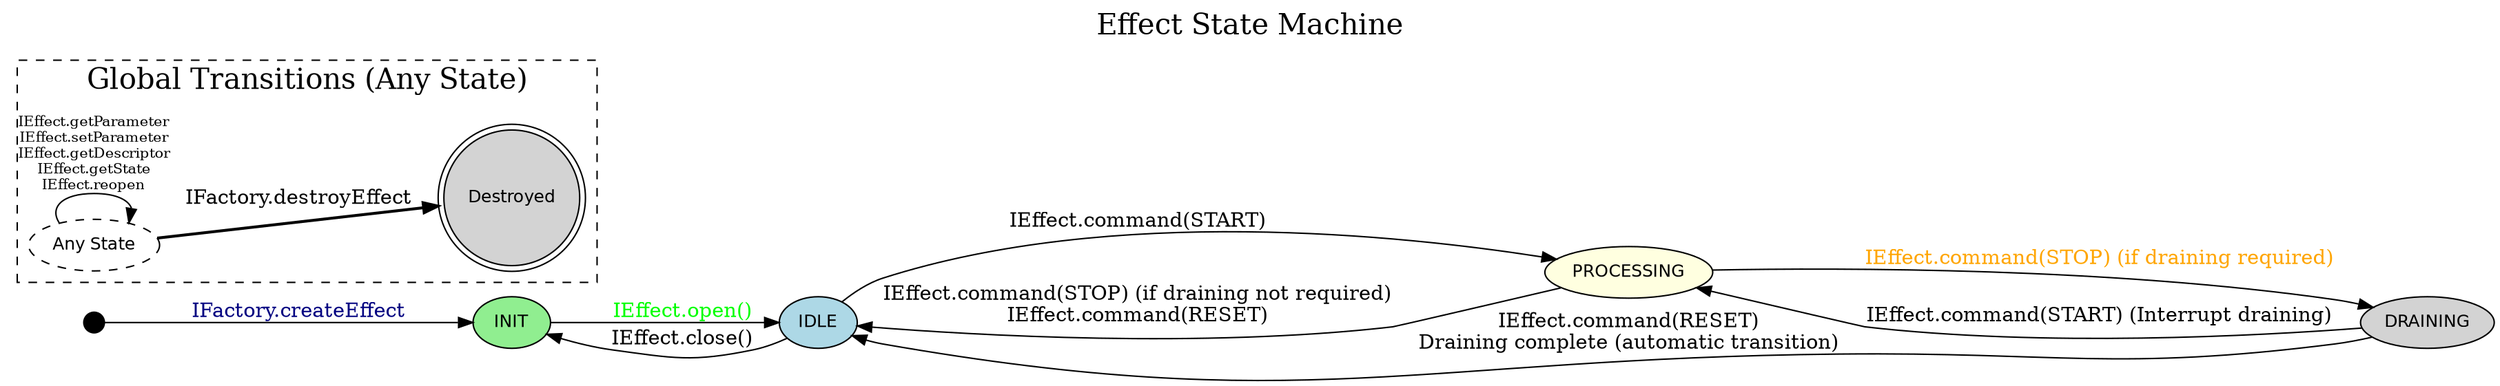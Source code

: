 /*
 * Copyright (C) 2022 The Android Open Source Project
 *
 * Licensed under the Apache License, Version 2.0 (the "License");
 * you may not use this file except in compliance with the License.
 * You may obtain a copy of the License at
 *
 *      http://www.apache.org/licenses/LICENSE-2.0
 *
 * Unless required by applicable law or agreed to in writing, software
 * distributed under the License is distributed on an "AS IS" BASIS,
 * WITHOUT WARRANTIES OR CONDITIONS OF ANY KIND, either express or implied.
 * See the License for the specific language governing permissions and
 * limitations under the License.
 */

// To render: "dot -Tpng state.gv -o state.png"
digraph effect_state_machine {

    rankdir=LR; // Left to Right layout

    label="Effect State Machine";
    fontsize=20;
    labelloc=top;

    node [fontname="Helvetica", fontsize=12, style=filled];

    // Initial state node
    I [shape=point, fillcolor=black, width=0.2];

    // Final state node
    F [shape=doublecircle, label="Destroyed"];

    // Define other nodes with colors
    INIT [shape=ellipse, fillcolor=lightgreen, label="INIT"];
    IDLE [shape=ellipse, fillcolor=lightblue, label="IDLE"];
    PROCESSING [shape=ellipse, fillcolor=lightyellow, label="PROCESSING"];
    DRAINING [shape=ellipse, fillcolor=lightgrey, label="DRAINING"];
    ANY_STATE [shape=ellipse, style=dashed, label="Any State", fillcolor=white];

    // Main transitions
    I -> INIT [label="IFactory.createEffect", fontcolor="navy"];
    INIT -> IDLE [label="IEffect.open()", fontcolor="lime"];
    IDLE -> PROCESSING [label="IEffect.command(START)"];
    PROCESSING -> IDLE [label="IEffect.command(STOP) (if draining not required)\nIEffect.command(RESET)"];
    PROCESSING -> DRAINING [label="IEffect.command(STOP) (if draining required)", fontcolor="orange"];
    DRAINING -> IDLE [label="IEffect.command(RESET)\nDraining complete (automatic transition)"];
    DRAINING -> PROCESSING [label="IEffect.command(START) (Interrupt draining)"];
    IDLE -> INIT [label="IEffect.close()"];

    // Global transitions
    subgraph cluster_global_transitions {
        label="Global Transitions (Any State)";
        style=dashed;
        ANY_STATE -> F [label="IFactory.destroyEffect", style="bold"];
        ANY_STATE -> ANY_STATE [label="IEffect.getParameter\nIEffect.setParameter\nIEffect.getDescriptor\nIEffect.getState\nIEffect.reopen", fontsize=10];
    }
}
